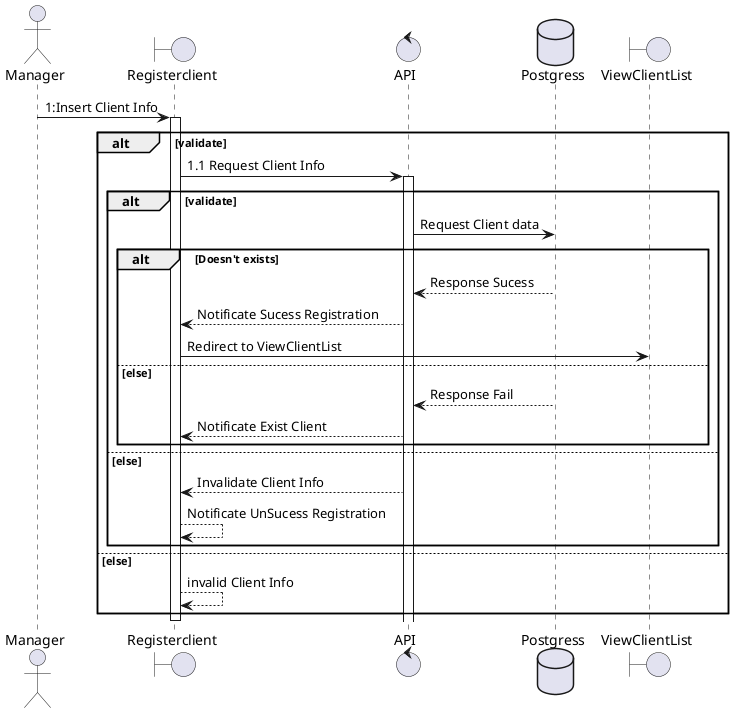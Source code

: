 @startuml RegisterClient


actor Manager as a1
boundary Registerclient as b1
control API as c1
database Postgress as db
boundary ViewClientList as b2


a1 -> b1 : 1:Insert Client Info
activate b1
alt validate

    b1 -> c1: 1.1 Request Client Info
    activate c1

    alt validate
    c1 -> db: Request Client data

        alt Doesn't exists
            db --> c1 : Response Sucess

            c1 --> b1 : Notificate Sucess Registration

            b1 -> b2 : Redirect to ViewClientList

        else else

            db --> c1 : Response Fail

            c1 --> b1 : Notificate Exist Client

        end

    else else

    c1 --> b1: Invalidate Client Info
    b1 --> b1 : Notificate UnSucess Registration
    end

else else


    b1 --> b1: invalid Client Info



end
deactivate b1





@enduml












